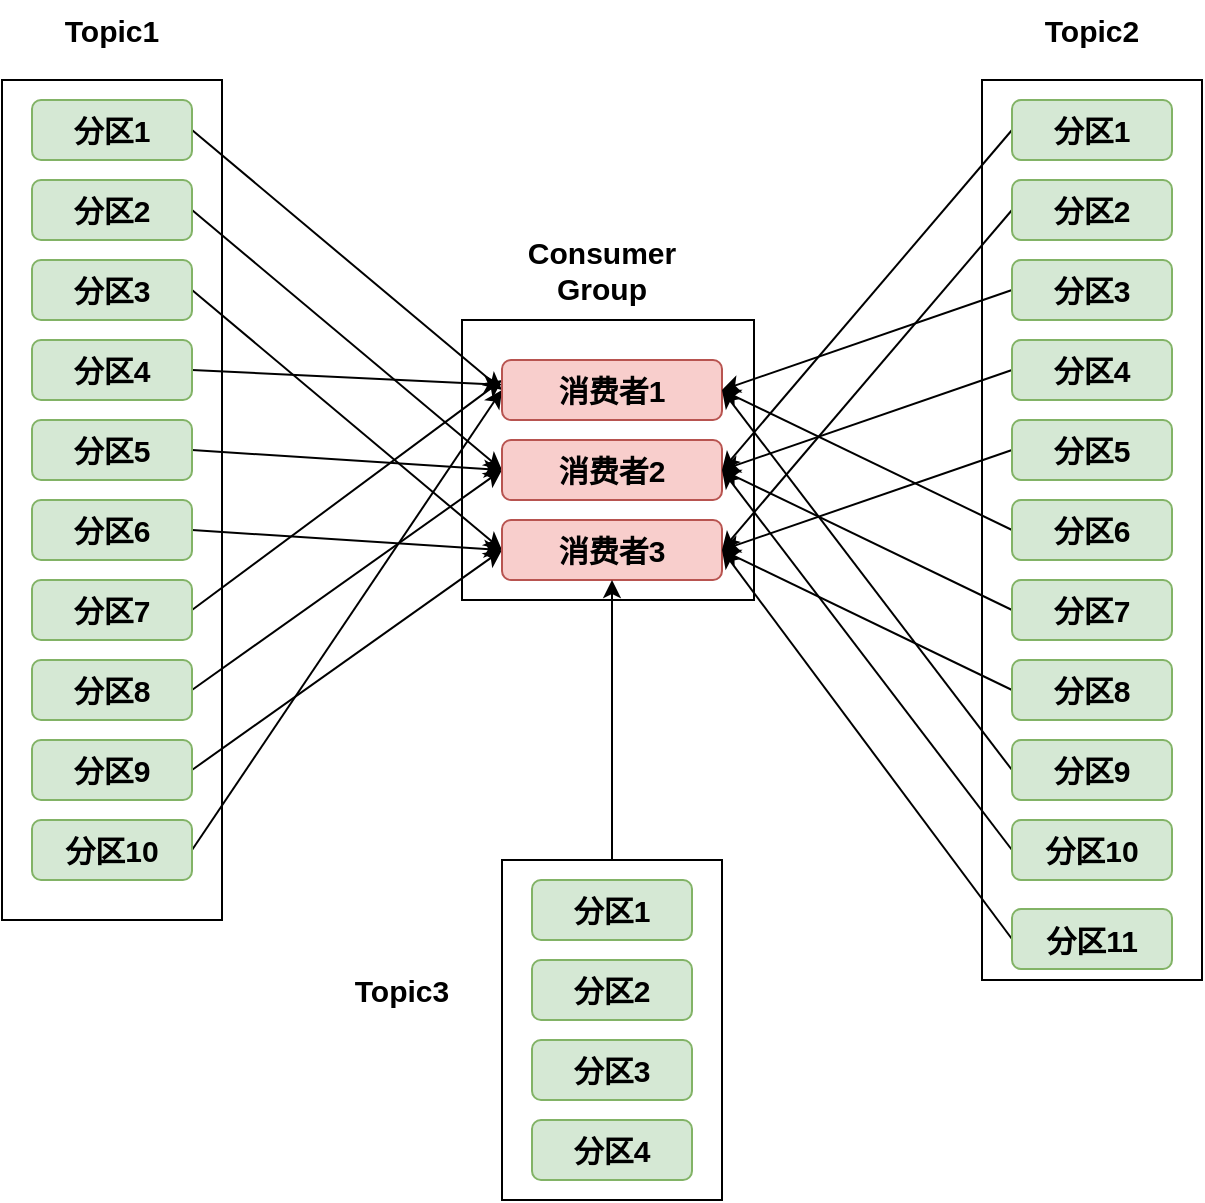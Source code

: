 <mxfile version="22.0.8" type="github">
  <diagram name="第 1 页" id="NIrhf4cWXuwJ-0UD27QU">
    <mxGraphModel dx="1420" dy="744" grid="1" gridSize="10" guides="1" tooltips="1" connect="1" arrows="1" fold="1" page="1" pageScale="1" pageWidth="827" pageHeight="1169" math="0" shadow="0">
      <root>
        <mxCell id="0" />
        <mxCell id="1" parent="0" />
        <mxCell id="wOmyIgqwsO0rQLLedRVF-15" value="" style="rounded=0;whiteSpace=wrap;html=1;" vertex="1" parent="1">
          <mxGeometry x="320" y="290" width="146" height="140" as="geometry" />
        </mxCell>
        <mxCell id="wOmyIgqwsO0rQLLedRVF-3" value="" style="rounded=0;whiteSpace=wrap;html=1;" vertex="1" parent="1">
          <mxGeometry x="90" y="170" width="110" height="420" as="geometry" />
        </mxCell>
        <mxCell id="wOmyIgqwsO0rQLLedRVF-4" value="&lt;font style=&quot;font-size: 15px;&quot;&gt;Topic1&lt;/font&gt;" style="text;html=1;strokeColor=none;fillColor=none;align=center;verticalAlign=middle;whiteSpace=wrap;rounded=0;fontStyle=1;fontSize=15;" vertex="1" parent="1">
          <mxGeometry x="115" y="130" width="60" height="30" as="geometry" />
        </mxCell>
        <mxCell id="wOmyIgqwsO0rQLLedRVF-56" style="edgeStyle=none;rounded=0;orthogonalLoop=1;jettySize=auto;html=1;exitX=1;exitY=0.5;exitDx=0;exitDy=0;entryX=0;entryY=0.5;entryDx=0;entryDy=0;" edge="1" parent="1" source="wOmyIgqwsO0rQLLedRVF-5" target="wOmyIgqwsO0rQLLedRVF-17">
          <mxGeometry relative="1" as="geometry" />
        </mxCell>
        <mxCell id="wOmyIgqwsO0rQLLedRVF-5" value="分区1" style="rounded=1;whiteSpace=wrap;html=1;fontStyle=1;fontSize=15;fillColor=#d5e8d4;strokeColor=#82b366;" vertex="1" parent="1">
          <mxGeometry x="105" y="180" width="80" height="30" as="geometry" />
        </mxCell>
        <mxCell id="wOmyIgqwsO0rQLLedRVF-57" style="edgeStyle=none;rounded=0;orthogonalLoop=1;jettySize=auto;html=1;exitX=1;exitY=0.5;exitDx=0;exitDy=0;entryX=0;entryY=0.5;entryDx=0;entryDy=0;" edge="1" parent="1" source="wOmyIgqwsO0rQLLedRVF-6" target="wOmyIgqwsO0rQLLedRVF-18">
          <mxGeometry relative="1" as="geometry" />
        </mxCell>
        <mxCell id="wOmyIgqwsO0rQLLedRVF-6" value="分区2" style="rounded=1;whiteSpace=wrap;html=1;fontStyle=1;fontSize=15;fillColor=#d5e8d4;strokeColor=#82b366;" vertex="1" parent="1">
          <mxGeometry x="105" y="220" width="80" height="30" as="geometry" />
        </mxCell>
        <mxCell id="wOmyIgqwsO0rQLLedRVF-58" style="edgeStyle=none;rounded=0;orthogonalLoop=1;jettySize=auto;html=1;exitX=1;exitY=0.5;exitDx=0;exitDy=0;entryX=0;entryY=0.5;entryDx=0;entryDy=0;" edge="1" parent="1" source="wOmyIgqwsO0rQLLedRVF-7" target="wOmyIgqwsO0rQLLedRVF-19">
          <mxGeometry relative="1" as="geometry" />
        </mxCell>
        <mxCell id="wOmyIgqwsO0rQLLedRVF-7" value="分区3" style="rounded=1;whiteSpace=wrap;html=1;fontStyle=1;fontSize=15;fillColor=#d5e8d4;strokeColor=#82b366;" vertex="1" parent="1">
          <mxGeometry x="105" y="260" width="80" height="30" as="geometry" />
        </mxCell>
        <mxCell id="wOmyIgqwsO0rQLLedRVF-59" style="edgeStyle=none;rounded=0;orthogonalLoop=1;jettySize=auto;html=1;exitX=1;exitY=0.5;exitDx=0;exitDy=0;" edge="1" parent="1" source="wOmyIgqwsO0rQLLedRVF-8" target="wOmyIgqwsO0rQLLedRVF-17">
          <mxGeometry relative="1" as="geometry" />
        </mxCell>
        <mxCell id="wOmyIgqwsO0rQLLedRVF-8" value="分区4" style="rounded=1;whiteSpace=wrap;html=1;fontStyle=1;fontSize=15;fillColor=#d5e8d4;strokeColor=#82b366;" vertex="1" parent="1">
          <mxGeometry x="105" y="300" width="80" height="30" as="geometry" />
        </mxCell>
        <mxCell id="wOmyIgqwsO0rQLLedRVF-60" style="edgeStyle=none;rounded=0;orthogonalLoop=1;jettySize=auto;html=1;exitX=1;exitY=0.5;exitDx=0;exitDy=0;entryX=0;entryY=0.5;entryDx=0;entryDy=0;" edge="1" parent="1" source="wOmyIgqwsO0rQLLedRVF-9" target="wOmyIgqwsO0rQLLedRVF-18">
          <mxGeometry relative="1" as="geometry" />
        </mxCell>
        <mxCell id="wOmyIgqwsO0rQLLedRVF-9" value="分区5" style="rounded=1;whiteSpace=wrap;html=1;fontStyle=1;fontSize=15;fillColor=#d5e8d4;strokeColor=#82b366;" vertex="1" parent="1">
          <mxGeometry x="105" y="340" width="80" height="30" as="geometry" />
        </mxCell>
        <mxCell id="wOmyIgqwsO0rQLLedRVF-61" style="edgeStyle=none;rounded=0;orthogonalLoop=1;jettySize=auto;html=1;exitX=1;exitY=0.5;exitDx=0;exitDy=0;entryX=0;entryY=0.5;entryDx=0;entryDy=0;" edge="1" parent="1" source="wOmyIgqwsO0rQLLedRVF-10" target="wOmyIgqwsO0rQLLedRVF-19">
          <mxGeometry relative="1" as="geometry" />
        </mxCell>
        <mxCell id="wOmyIgqwsO0rQLLedRVF-10" value="分区6" style="rounded=1;whiteSpace=wrap;html=1;fontStyle=1;fontSize=15;fillColor=#d5e8d4;strokeColor=#82b366;" vertex="1" parent="1">
          <mxGeometry x="105" y="380" width="80" height="30" as="geometry" />
        </mxCell>
        <mxCell id="wOmyIgqwsO0rQLLedRVF-62" style="edgeStyle=none;rounded=0;orthogonalLoop=1;jettySize=auto;html=1;exitX=1;exitY=0.5;exitDx=0;exitDy=0;" edge="1" parent="1" source="wOmyIgqwsO0rQLLedRVF-11">
          <mxGeometry relative="1" as="geometry">
            <mxPoint x="340" y="320" as="targetPoint" />
          </mxGeometry>
        </mxCell>
        <mxCell id="wOmyIgqwsO0rQLLedRVF-11" value="分区7" style="rounded=1;whiteSpace=wrap;html=1;fontStyle=1;fontSize=15;fillColor=#d5e8d4;strokeColor=#82b366;" vertex="1" parent="1">
          <mxGeometry x="105" y="420" width="80" height="30" as="geometry" />
        </mxCell>
        <mxCell id="wOmyIgqwsO0rQLLedRVF-63" style="edgeStyle=none;rounded=0;orthogonalLoop=1;jettySize=auto;html=1;exitX=1;exitY=0.5;exitDx=0;exitDy=0;entryX=0;entryY=0.5;entryDx=0;entryDy=0;" edge="1" parent="1" source="wOmyIgqwsO0rQLLedRVF-12" target="wOmyIgqwsO0rQLLedRVF-18">
          <mxGeometry relative="1" as="geometry" />
        </mxCell>
        <mxCell id="wOmyIgqwsO0rQLLedRVF-12" value="分区8" style="rounded=1;whiteSpace=wrap;html=1;fontStyle=1;fontSize=15;fillColor=#d5e8d4;strokeColor=#82b366;" vertex="1" parent="1">
          <mxGeometry x="105" y="460" width="80" height="30" as="geometry" />
        </mxCell>
        <mxCell id="wOmyIgqwsO0rQLLedRVF-64" style="edgeStyle=none;rounded=0;orthogonalLoop=1;jettySize=auto;html=1;exitX=1;exitY=0.5;exitDx=0;exitDy=0;entryX=0;entryY=0.5;entryDx=0;entryDy=0;" edge="1" parent="1" source="wOmyIgqwsO0rQLLedRVF-13" target="wOmyIgqwsO0rQLLedRVF-19">
          <mxGeometry relative="1" as="geometry" />
        </mxCell>
        <mxCell id="wOmyIgqwsO0rQLLedRVF-13" value="分区9" style="rounded=1;whiteSpace=wrap;html=1;fontStyle=1;fontSize=15;fillColor=#d5e8d4;strokeColor=#82b366;" vertex="1" parent="1">
          <mxGeometry x="105" y="500" width="80" height="30" as="geometry" />
        </mxCell>
        <mxCell id="wOmyIgqwsO0rQLLedRVF-65" style="edgeStyle=none;rounded=0;orthogonalLoop=1;jettySize=auto;html=1;exitX=1;exitY=0.5;exitDx=0;exitDy=0;entryX=0;entryY=0.5;entryDx=0;entryDy=0;" edge="1" parent="1" source="wOmyIgqwsO0rQLLedRVF-14" target="wOmyIgqwsO0rQLLedRVF-17">
          <mxGeometry relative="1" as="geometry" />
        </mxCell>
        <mxCell id="wOmyIgqwsO0rQLLedRVF-14" value="分区10" style="rounded=1;whiteSpace=wrap;html=1;fontStyle=1;fontSize=15;fillColor=#d5e8d4;strokeColor=#82b366;" vertex="1" parent="1">
          <mxGeometry x="105" y="540" width="80" height="30" as="geometry" />
        </mxCell>
        <mxCell id="wOmyIgqwsO0rQLLedRVF-16" value="&lt;font style=&quot;font-size: 15px;&quot;&gt;Consumer Group&lt;/font&gt;" style="text;html=1;strokeColor=none;fillColor=none;align=center;verticalAlign=middle;whiteSpace=wrap;rounded=0;fontStyle=1;fontSize=15;" vertex="1" parent="1">
          <mxGeometry x="360" y="250" width="60" height="30" as="geometry" />
        </mxCell>
        <mxCell id="wOmyIgqwsO0rQLLedRVF-17" value="消费者1" style="rounded=1;whiteSpace=wrap;html=1;fontStyle=1;fontSize=15;fillColor=#f8cecc;strokeColor=#b85450;" vertex="1" parent="1">
          <mxGeometry x="340" y="310" width="110" height="30" as="geometry" />
        </mxCell>
        <mxCell id="wOmyIgqwsO0rQLLedRVF-18" value="消费者2" style="rounded=1;whiteSpace=wrap;html=1;fontStyle=1;fontSize=15;fillColor=#f8cecc;strokeColor=#b85450;" vertex="1" parent="1">
          <mxGeometry x="340" y="350" width="110" height="30" as="geometry" />
        </mxCell>
        <mxCell id="wOmyIgqwsO0rQLLedRVF-19" value="消费者3" style="rounded=1;whiteSpace=wrap;html=1;fontStyle=1;fontSize=15;fillColor=#f8cecc;strokeColor=#b85450;" vertex="1" parent="1">
          <mxGeometry x="340" y="390" width="110" height="30" as="geometry" />
        </mxCell>
        <mxCell id="wOmyIgqwsO0rQLLedRVF-31" value="" style="rounded=0;whiteSpace=wrap;html=1;" vertex="1" parent="1">
          <mxGeometry x="580" y="170" width="110" height="450" as="geometry" />
        </mxCell>
        <mxCell id="wOmyIgqwsO0rQLLedRVF-32" value="&lt;font style=&quot;font-size: 15px;&quot;&gt;Topic2&lt;/font&gt;" style="text;html=1;strokeColor=none;fillColor=none;align=center;verticalAlign=middle;whiteSpace=wrap;rounded=0;fontStyle=1;fontSize=15;" vertex="1" parent="1">
          <mxGeometry x="605" y="130" width="60" height="30" as="geometry" />
        </mxCell>
        <mxCell id="wOmyIgqwsO0rQLLedRVF-44" style="edgeStyle=none;rounded=0;orthogonalLoop=1;jettySize=auto;html=1;exitX=0;exitY=0.5;exitDx=0;exitDy=0;entryX=1;entryY=0.5;entryDx=0;entryDy=0;" edge="1" parent="1" source="wOmyIgqwsO0rQLLedRVF-33" target="wOmyIgqwsO0rQLLedRVF-18">
          <mxGeometry relative="1" as="geometry" />
        </mxCell>
        <mxCell id="wOmyIgqwsO0rQLLedRVF-33" value="分区1" style="rounded=1;whiteSpace=wrap;html=1;fontStyle=1;fontSize=15;fillColor=#d5e8d4;strokeColor=#82b366;" vertex="1" parent="1">
          <mxGeometry x="595" y="180" width="80" height="30" as="geometry" />
        </mxCell>
        <mxCell id="wOmyIgqwsO0rQLLedRVF-66" style="edgeStyle=none;rounded=0;orthogonalLoop=1;jettySize=auto;html=1;exitX=0;exitY=0.5;exitDx=0;exitDy=0;entryX=1;entryY=0.5;entryDx=0;entryDy=0;" edge="1" parent="1" source="wOmyIgqwsO0rQLLedRVF-34" target="wOmyIgqwsO0rQLLedRVF-19">
          <mxGeometry relative="1" as="geometry" />
        </mxCell>
        <mxCell id="wOmyIgqwsO0rQLLedRVF-34" value="分区2" style="rounded=1;whiteSpace=wrap;html=1;fontStyle=1;fontSize=15;fillColor=#d5e8d4;strokeColor=#82b366;" vertex="1" parent="1">
          <mxGeometry x="595" y="220" width="80" height="30" as="geometry" />
        </mxCell>
        <mxCell id="wOmyIgqwsO0rQLLedRVF-67" style="edgeStyle=none;rounded=0;orthogonalLoop=1;jettySize=auto;html=1;exitX=0;exitY=0.5;exitDx=0;exitDy=0;entryX=1;entryY=0.5;entryDx=0;entryDy=0;" edge="1" parent="1" source="wOmyIgqwsO0rQLLedRVF-35" target="wOmyIgqwsO0rQLLedRVF-17">
          <mxGeometry relative="1" as="geometry" />
        </mxCell>
        <mxCell id="wOmyIgqwsO0rQLLedRVF-35" value="分区3" style="rounded=1;whiteSpace=wrap;html=1;fontStyle=1;fontSize=15;fillColor=#d5e8d4;strokeColor=#82b366;" vertex="1" parent="1">
          <mxGeometry x="595" y="260" width="80" height="30" as="geometry" />
        </mxCell>
        <mxCell id="wOmyIgqwsO0rQLLedRVF-47" style="edgeStyle=none;rounded=0;orthogonalLoop=1;jettySize=auto;html=1;exitX=0;exitY=0.5;exitDx=0;exitDy=0;entryX=1;entryY=0.5;entryDx=0;entryDy=0;" edge="1" parent="1" source="wOmyIgqwsO0rQLLedRVF-36" target="wOmyIgqwsO0rQLLedRVF-18">
          <mxGeometry relative="1" as="geometry" />
        </mxCell>
        <mxCell id="wOmyIgqwsO0rQLLedRVF-36" value="分区4" style="rounded=1;whiteSpace=wrap;html=1;fontStyle=1;fontSize=15;fillColor=#d5e8d4;strokeColor=#82b366;" vertex="1" parent="1">
          <mxGeometry x="595" y="300" width="80" height="30" as="geometry" />
        </mxCell>
        <mxCell id="wOmyIgqwsO0rQLLedRVF-48" style="edgeStyle=none;rounded=0;orthogonalLoop=1;jettySize=auto;html=1;exitX=0;exitY=0.5;exitDx=0;exitDy=0;entryX=1;entryY=0.5;entryDx=0;entryDy=0;" edge="1" parent="1" source="wOmyIgqwsO0rQLLedRVF-37" target="wOmyIgqwsO0rQLLedRVF-19">
          <mxGeometry relative="1" as="geometry" />
        </mxCell>
        <mxCell id="wOmyIgqwsO0rQLLedRVF-37" value="分区5" style="rounded=1;whiteSpace=wrap;html=1;fontStyle=1;fontSize=15;fillColor=#d5e8d4;strokeColor=#82b366;" vertex="1" parent="1">
          <mxGeometry x="595" y="340" width="80" height="30" as="geometry" />
        </mxCell>
        <mxCell id="wOmyIgqwsO0rQLLedRVF-68" style="edgeStyle=none;rounded=0;orthogonalLoop=1;jettySize=auto;html=1;exitX=0;exitY=0.5;exitDx=0;exitDy=0;entryX=1;entryY=0.5;entryDx=0;entryDy=0;" edge="1" parent="1" source="wOmyIgqwsO0rQLLedRVF-38" target="wOmyIgqwsO0rQLLedRVF-17">
          <mxGeometry relative="1" as="geometry" />
        </mxCell>
        <mxCell id="wOmyIgqwsO0rQLLedRVF-38" value="分区6" style="rounded=1;whiteSpace=wrap;html=1;fontStyle=1;fontSize=15;fillColor=#d5e8d4;strokeColor=#82b366;" vertex="1" parent="1">
          <mxGeometry x="595" y="380" width="80" height="30" as="geometry" />
        </mxCell>
        <mxCell id="wOmyIgqwsO0rQLLedRVF-69" style="edgeStyle=none;rounded=0;orthogonalLoop=1;jettySize=auto;html=1;exitX=0;exitY=0.5;exitDx=0;exitDy=0;entryX=1;entryY=0.5;entryDx=0;entryDy=0;" edge="1" parent="1" source="wOmyIgqwsO0rQLLedRVF-39" target="wOmyIgqwsO0rQLLedRVF-18">
          <mxGeometry relative="1" as="geometry" />
        </mxCell>
        <mxCell id="wOmyIgqwsO0rQLLedRVF-39" value="分区7" style="rounded=1;whiteSpace=wrap;html=1;fontStyle=1;fontSize=15;fillColor=#d5e8d4;strokeColor=#82b366;" vertex="1" parent="1">
          <mxGeometry x="595" y="420" width="80" height="30" as="geometry" />
        </mxCell>
        <mxCell id="wOmyIgqwsO0rQLLedRVF-51" style="edgeStyle=none;rounded=0;orthogonalLoop=1;jettySize=auto;html=1;exitX=0;exitY=0.5;exitDx=0;exitDy=0;entryX=1;entryY=0.5;entryDx=0;entryDy=0;" edge="1" parent="1" source="wOmyIgqwsO0rQLLedRVF-40" target="wOmyIgqwsO0rQLLedRVF-19">
          <mxGeometry relative="1" as="geometry" />
        </mxCell>
        <mxCell id="wOmyIgqwsO0rQLLedRVF-40" value="分区8" style="rounded=1;whiteSpace=wrap;html=1;fontStyle=1;fontSize=15;fillColor=#d5e8d4;strokeColor=#82b366;" vertex="1" parent="1">
          <mxGeometry x="595" y="460" width="80" height="30" as="geometry" />
        </mxCell>
        <mxCell id="wOmyIgqwsO0rQLLedRVF-70" style="edgeStyle=none;rounded=0;orthogonalLoop=1;jettySize=auto;html=1;exitX=0;exitY=0.5;exitDx=0;exitDy=0;entryX=1;entryY=0.5;entryDx=0;entryDy=0;" edge="1" parent="1" source="wOmyIgqwsO0rQLLedRVF-41" target="wOmyIgqwsO0rQLLedRVF-17">
          <mxGeometry relative="1" as="geometry" />
        </mxCell>
        <mxCell id="wOmyIgqwsO0rQLLedRVF-41" value="分区9" style="rounded=1;whiteSpace=wrap;html=1;fontStyle=1;fontSize=15;fillColor=#d5e8d4;strokeColor=#82b366;" vertex="1" parent="1">
          <mxGeometry x="595" y="500" width="80" height="30" as="geometry" />
        </mxCell>
        <mxCell id="wOmyIgqwsO0rQLLedRVF-71" style="edgeStyle=none;rounded=0;orthogonalLoop=1;jettySize=auto;html=1;exitX=0;exitY=0.5;exitDx=0;exitDy=0;entryX=1;entryY=0.5;entryDx=0;entryDy=0;" edge="1" parent="1" source="wOmyIgqwsO0rQLLedRVF-42" target="wOmyIgqwsO0rQLLedRVF-18">
          <mxGeometry relative="1" as="geometry" />
        </mxCell>
        <mxCell id="wOmyIgqwsO0rQLLedRVF-42" value="分区10" style="rounded=1;whiteSpace=wrap;html=1;fontStyle=1;fontSize=15;fillColor=#d5e8d4;strokeColor=#82b366;" vertex="1" parent="1">
          <mxGeometry x="595" y="540" width="80" height="30" as="geometry" />
        </mxCell>
        <mxCell id="wOmyIgqwsO0rQLLedRVF-54" style="edgeStyle=none;rounded=0;orthogonalLoop=1;jettySize=auto;html=1;exitX=0;exitY=0.5;exitDx=0;exitDy=0;entryX=1;entryY=0.5;entryDx=0;entryDy=0;" edge="1" parent="1" source="wOmyIgqwsO0rQLLedRVF-43" target="wOmyIgqwsO0rQLLedRVF-19">
          <mxGeometry relative="1" as="geometry" />
        </mxCell>
        <mxCell id="wOmyIgqwsO0rQLLedRVF-43" value="分区11" style="rounded=1;whiteSpace=wrap;html=1;fontStyle=1;fontSize=15;fillColor=#d5e8d4;strokeColor=#82b366;" vertex="1" parent="1">
          <mxGeometry x="595" y="584.5" width="80" height="30" as="geometry" />
        </mxCell>
        <mxCell id="wOmyIgqwsO0rQLLedRVF-84" style="edgeStyle=none;rounded=0;orthogonalLoop=1;jettySize=auto;html=1;exitX=0.5;exitY=0;exitDx=0;exitDy=0;" edge="1" parent="1" source="wOmyIgqwsO0rQLLedRVF-72" target="wOmyIgqwsO0rQLLedRVF-19">
          <mxGeometry relative="1" as="geometry" />
        </mxCell>
        <mxCell id="wOmyIgqwsO0rQLLedRVF-72" value="" style="rounded=0;whiteSpace=wrap;html=1;" vertex="1" parent="1">
          <mxGeometry x="340" y="560" width="110" height="170" as="geometry" />
        </mxCell>
        <mxCell id="wOmyIgqwsO0rQLLedRVF-73" value="&lt;font style=&quot;font-size: 15px;&quot;&gt;Topic3&lt;/font&gt;" style="text;html=1;strokeColor=none;fillColor=none;align=center;verticalAlign=middle;whiteSpace=wrap;rounded=0;fontStyle=1;fontSize=15;" vertex="1" parent="1">
          <mxGeometry x="260" y="610" width="60" height="30" as="geometry" />
        </mxCell>
        <mxCell id="wOmyIgqwsO0rQLLedRVF-74" value="分区1" style="rounded=1;whiteSpace=wrap;html=1;fontStyle=1;fontSize=15;fillColor=#d5e8d4;strokeColor=#82b366;" vertex="1" parent="1">
          <mxGeometry x="355" y="570" width="80" height="30" as="geometry" />
        </mxCell>
        <mxCell id="wOmyIgqwsO0rQLLedRVF-75" value="分区2" style="rounded=1;whiteSpace=wrap;html=1;fontStyle=1;fontSize=15;fillColor=#d5e8d4;strokeColor=#82b366;" vertex="1" parent="1">
          <mxGeometry x="355" y="610" width="80" height="30" as="geometry" />
        </mxCell>
        <mxCell id="wOmyIgqwsO0rQLLedRVF-76" value="分区3" style="rounded=1;whiteSpace=wrap;html=1;fontStyle=1;fontSize=15;fillColor=#d5e8d4;strokeColor=#82b366;" vertex="1" parent="1">
          <mxGeometry x="355" y="650" width="80" height="30" as="geometry" />
        </mxCell>
        <mxCell id="wOmyIgqwsO0rQLLedRVF-77" value="分区4" style="rounded=1;whiteSpace=wrap;html=1;fontStyle=1;fontSize=15;fillColor=#d5e8d4;strokeColor=#82b366;" vertex="1" parent="1">
          <mxGeometry x="355" y="690" width="80" height="30" as="geometry" />
        </mxCell>
      </root>
    </mxGraphModel>
  </diagram>
</mxfile>

